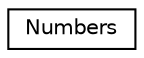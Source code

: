 digraph "Graphical Class Hierarchy"
{
  edge [fontname="Helvetica",fontsize="10",labelfontname="Helvetica",labelfontsize="10"];
  node [fontname="Helvetica",fontsize="10",shape=record];
  rankdir="LR";
  Node1 [label="Numbers",height=0.2,width=0.4,color="black", fillcolor="white", style="filled",URL="$classNumbers.html",tooltip="Convert between numbers and the various string representations. "];
}
